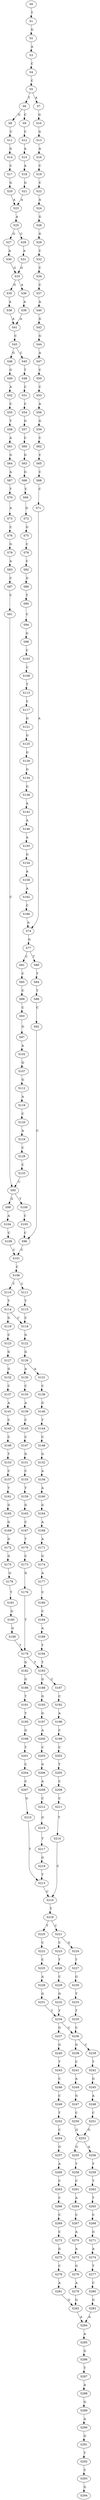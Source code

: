 strict digraph  {
	S0 -> S1 [ label = T ];
	S1 -> S2 [ label = G ];
	S2 -> S3 [ label = A ];
	S3 -> S4 [ label = C ];
	S4 -> S5 [ label = C ];
	S5 -> S6 [ label = T ];
	S5 -> S7 [ label = A ];
	S6 -> S8 [ label = G ];
	S6 -> S9 [ label = C ];
	S7 -> S10 [ label = G ];
	S8 -> S11 [ label = C ];
	S9 -> S12 [ label = C ];
	S10 -> S13 [ label = G ];
	S11 -> S14 [ label = G ];
	S12 -> S15 [ label = A ];
	S13 -> S16 [ label = A ];
	S14 -> S17 [ label = C ];
	S15 -> S18 [ label = A ];
	S16 -> S19 [ label = C ];
	S17 -> S20 [ label = G ];
	S18 -> S21 [ label = G ];
	S19 -> S22 [ label = C ];
	S20 -> S23 [ label = A ];
	S21 -> S23 [ label = A ];
	S22 -> S24 [ label = A ];
	S23 -> S25 [ label = A ];
	S24 -> S26 [ label = G ];
	S25 -> S27 [ label = G ];
	S25 -> S28 [ label = C ];
	S26 -> S29 [ label = G ];
	S27 -> S30 [ label = A ];
	S28 -> S31 [ label = A ];
	S29 -> S32 [ label = C ];
	S30 -> S33 [ label = G ];
	S31 -> S33 [ label = G ];
	S32 -> S34 [ label = C ];
	S33 -> S35 [ label = G ];
	S33 -> S36 [ label = A ];
	S34 -> S37 [ label = C ];
	S35 -> S38 [ label = A ];
	S36 -> S39 [ label = A ];
	S37 -> S40 [ label = A ];
	S38 -> S41 [ label = A ];
	S39 -> S41 [ label = A ];
	S40 -> S42 [ label = G ];
	S41 -> S43 [ label = C ];
	S42 -> S44 [ label = G ];
	S43 -> S45 [ label = C ];
	S43 -> S46 [ label = G ];
	S44 -> S47 [ label = A ];
	S45 -> S48 [ label = T ];
	S46 -> S49 [ label = G ];
	S47 -> S50 [ label = C ];
	S48 -> S51 [ label = C ];
	S49 -> S52 [ label = A ];
	S50 -> S53 [ label = C ];
	S51 -> S54 [ label = C ];
	S52 -> S55 [ label = C ];
	S53 -> S56 [ label = A ];
	S54 -> S57 [ label = G ];
	S55 -> S58 [ label = T ];
	S56 -> S59 [ label = G ];
	S57 -> S60 [ label = C ];
	S58 -> S61 [ label = A ];
	S59 -> S62 [ label = C ];
	S60 -> S63 [ label = G ];
	S61 -> S64 [ label = G ];
	S62 -> S65 [ label = C ];
	S63 -> S66 [ label = G ];
	S64 -> S67 [ label = A ];
	S65 -> S68 [ label = C ];
	S66 -> S69 [ label = C ];
	S67 -> S70 [ label = T ];
	S68 -> S71 [ label = C ];
	S69 -> S72 [ label = G ];
	S70 -> S73 [ label = A ];
	S71 -> S74 [ label = A ];
	S72 -> S75 [ label = G ];
	S73 -> S76 [ label = C ];
	S74 -> S77 [ label = G ];
	S75 -> S78 [ label = C ];
	S76 -> S79 [ label = G ];
	S77 -> S80 [ label = T ];
	S77 -> S81 [ label = C ];
	S78 -> S82 [ label = C ];
	S79 -> S83 [ label = A ];
	S80 -> S84 [ label = T ];
	S81 -> S85 [ label = C ];
	S82 -> S86 [ label = G ];
	S83 -> S87 [ label = C ];
	S84 -> S88 [ label = T ];
	S85 -> S89 [ label = C ];
	S86 -> S90 [ label = T ];
	S87 -> S91 [ label = C ];
	S88 -> S92 [ label = C ];
	S89 -> S93 [ label = C ];
	S90 -> S94 [ label = C ];
	S91 -> S95 [ label = C ];
	S92 -> S96 [ label = C ];
	S93 -> S97 [ label = G ];
	S94 -> S98 [ label = G ];
	S95 -> S99 [ label = G ];
	S95 -> S100 [ label = T ];
	S96 -> S101 [ label = C ];
	S97 -> S102 [ label = A ];
	S98 -> S103 [ label = C ];
	S99 -> S104 [ label = A ];
	S100 -> S105 [ label = C ];
	S101 -> S106 [ label = C ];
	S102 -> S107 [ label = G ];
	S103 -> S108 [ label = C ];
	S104 -> S109 [ label = C ];
	S105 -> S96 [ label = C ];
	S106 -> S110 [ label = T ];
	S106 -> S111 [ label = C ];
	S107 -> S112 [ label = G ];
	S108 -> S113 [ label = T ];
	S109 -> S101 [ label = C ];
	S110 -> S114 [ label = T ];
	S111 -> S115 [ label = T ];
	S112 -> S116 [ label = A ];
	S113 -> S117 [ label = C ];
	S114 -> S118 [ label = C ];
	S114 -> S119 [ label = G ];
	S115 -> S118 [ label = C ];
	S116 -> S120 [ label = C ];
	S117 -> S121 [ label = G ];
	S118 -> S122 [ label = G ];
	S119 -> S123 [ label = C ];
	S120 -> S124 [ label = A ];
	S121 -> S125 [ label = G ];
	S122 -> S126 [ label = G ];
	S123 -> S127 [ label = G ];
	S124 -> S128 [ label = C ];
	S125 -> S129 [ label = G ];
	S126 -> S130 [ label = A ];
	S126 -> S131 [ label = A ];
	S127 -> S132 [ label = G ];
	S128 -> S133 [ label = C ];
	S129 -> S134 [ label = G ];
	S130 -> S135 [ label = C ];
	S131 -> S136 [ label = C ];
	S132 -> S137 [ label = C ];
	S133 -> S95 [ label = C ];
	S134 -> S138 [ label = G ];
	S135 -> S139 [ label = A ];
	S136 -> S140 [ label = G ];
	S137 -> S141 [ label = A ];
	S138 -> S142 [ label = A ];
	S139 -> S143 [ label = C ];
	S140 -> S144 [ label = T ];
	S141 -> S145 [ label = C ];
	S142 -> S146 [ label = A ];
	S143 -> S147 [ label = C ];
	S144 -> S148 [ label = C ];
	S145 -> S149 [ label = C ];
	S146 -> S150 [ label = A ];
	S147 -> S151 [ label = G ];
	S148 -> S152 [ label = G ];
	S149 -> S153 [ label = T ];
	S150 -> S154 [ label = G ];
	S151 -> S155 [ label = C ];
	S152 -> S156 [ label = A ];
	S153 -> S157 [ label = C ];
	S154 -> S158 [ label = A ];
	S155 -> S159 [ label = T ];
	S156 -> S160 [ label = A ];
	S157 -> S161 [ label = T ];
	S158 -> S162 [ label = A ];
	S159 -> S163 [ label = G ];
	S160 -> S164 [ label = G ];
	S161 -> S165 [ label = G ];
	S162 -> S166 [ label = C ];
	S163 -> S167 [ label = C ];
	S164 -> S168 [ label = A ];
	S165 -> S169 [ label = G ];
	S166 -> S74 [ label = A ];
	S167 -> S170 [ label = T ];
	S168 -> S171 [ label = A ];
	S169 -> S172 [ label = G ];
	S170 -> S173 [ label = C ];
	S171 -> S174 [ label = G ];
	S172 -> S175 [ label = G ];
	S173 -> S176 [ label = G ];
	S174 -> S177 [ label = A ];
	S175 -> S178 [ label = G ];
	S176 -> S179 [ label = T ];
	S177 -> S180 [ label = C ];
	S178 -> S181 [ label = T ];
	S179 -> S182 [ label = G ];
	S179 -> S183 [ label = T ];
	S180 -> S184 [ label = C ];
	S181 -> S185 [ label = G ];
	S182 -> S186 [ label = G ];
	S183 -> S187 [ label = C ];
	S183 -> S188 [ label = G ];
	S184 -> S189 [ label = A ];
	S185 -> S190 [ label = G ];
	S186 -> S191 [ label = T ];
	S187 -> S192 [ label = C ];
	S188 -> S193 [ label = G ];
	S189 -> S194 [ label = T ];
	S190 -> S179 [ label = T ];
	S191 -> S195 [ label = T ];
	S192 -> S196 [ label = A ];
	S193 -> S197 [ label = G ];
	S194 -> S183 [ label = T ];
	S195 -> S198 [ label = G ];
	S196 -> S199 [ label = C ];
	S197 -> S200 [ label = A ];
	S198 -> S201 [ label = T ];
	S199 -> S202 [ label = C ];
	S200 -> S203 [ label = C ];
	S201 -> S204 [ label = C ];
	S202 -> S205 [ label = T ];
	S203 -> S206 [ label = G ];
	S204 -> S207 [ label = C ];
	S205 -> S208 [ label = C ];
	S206 -> S209 [ label = A ];
	S207 -> S210 [ label = G ];
	S208 -> S211 [ label = C ];
	S209 -> S212 [ label = C ];
	S210 -> S213 [ label = T ];
	S211 -> S214 [ label = T ];
	S212 -> S215 [ label = G ];
	S213 -> S216 [ label = C ];
	S214 -> S216 [ label = C ];
	S215 -> S217 [ label = T ];
	S216 -> S218 [ label = T ];
	S217 -> S219 [ label = G ];
	S218 -> S220 [ label = T ];
	S218 -> S221 [ label = C ];
	S219 -> S213 [ label = T ];
	S220 -> S222 [ label = C ];
	S221 -> S223 [ label = C ];
	S221 -> S224 [ label = G ];
	S222 -> S225 [ label = C ];
	S223 -> S226 [ label = T ];
	S224 -> S227 [ label = T ];
	S225 -> S228 [ label = A ];
	S226 -> S229 [ label = C ];
	S227 -> S230 [ label = G ];
	S228 -> S231 [ label = G ];
	S229 -> S232 [ label = G ];
	S230 -> S233 [ label = T ];
	S231 -> S234 [ label = T ];
	S232 -> S234 [ label = T ];
	S233 -> S235 [ label = T ];
	S234 -> S236 [ label = C ];
	S234 -> S237 [ label = G ];
	S235 -> S236 [ label = C ];
	S236 -> S238 [ label = G ];
	S236 -> S239 [ label = C ];
	S237 -> S240 [ label = G ];
	S238 -> S241 [ label = C ];
	S239 -> S242 [ label = T ];
	S240 -> S243 [ label = T ];
	S241 -> S244 [ label = A ];
	S242 -> S245 [ label = G ];
	S243 -> S246 [ label = C ];
	S244 -> S247 [ label = G ];
	S245 -> S248 [ label = A ];
	S246 -> S249 [ label = C ];
	S247 -> S250 [ label = C ];
	S248 -> S251 [ label = C ];
	S249 -> S252 [ label = T ];
	S250 -> S253 [ label = G ];
	S251 -> S253 [ label = G ];
	S252 -> S254 [ label = C ];
	S253 -> S255 [ label = G ];
	S253 -> S256 [ label = A ];
	S254 -> S257 [ label = G ];
	S255 -> S258 [ label = T ];
	S256 -> S259 [ label = T ];
	S257 -> S260 [ label = A ];
	S258 -> S261 [ label = C ];
	S259 -> S262 [ label = T ];
	S260 -> S263 [ label = C ];
	S261 -> S264 [ label = A ];
	S262 -> S265 [ label = T ];
	S263 -> S266 [ label = C ];
	S264 -> S267 [ label = C ];
	S265 -> S268 [ label = C ];
	S266 -> S269 [ label = C ];
	S267 -> S270 [ label = A ];
	S268 -> S271 [ label = G ];
	S269 -> S272 [ label = C ];
	S270 -> S273 [ label = A ];
	S271 -> S274 [ label = A ];
	S272 -> S275 [ label = G ];
	S273 -> S276 [ label = G ];
	S274 -> S277 [ label = T ];
	S275 -> S278 [ label = C ];
	S276 -> S279 [ label = A ];
	S277 -> S280 [ label = C ];
	S278 -> S281 [ label = A ];
	S279 -> S282 [ label = G ];
	S280 -> S283 [ label = G ];
	S281 -> S282 [ label = G ];
	S282 -> S284 [ label = A ];
	S283 -> S284 [ label = A ];
	S284 -> S285 [ label = A ];
	S285 -> S286 [ label = G ];
	S286 -> S287 [ label = T ];
	S287 -> S288 [ label = A ];
	S288 -> S289 [ label = G ];
	S289 -> S290 [ label = A ];
	S290 -> S291 [ label = G ];
	S291 -> S292 [ label = T ];
	S292 -> S293 [ label = C ];
	S293 -> S294 [ label = G ];
}

